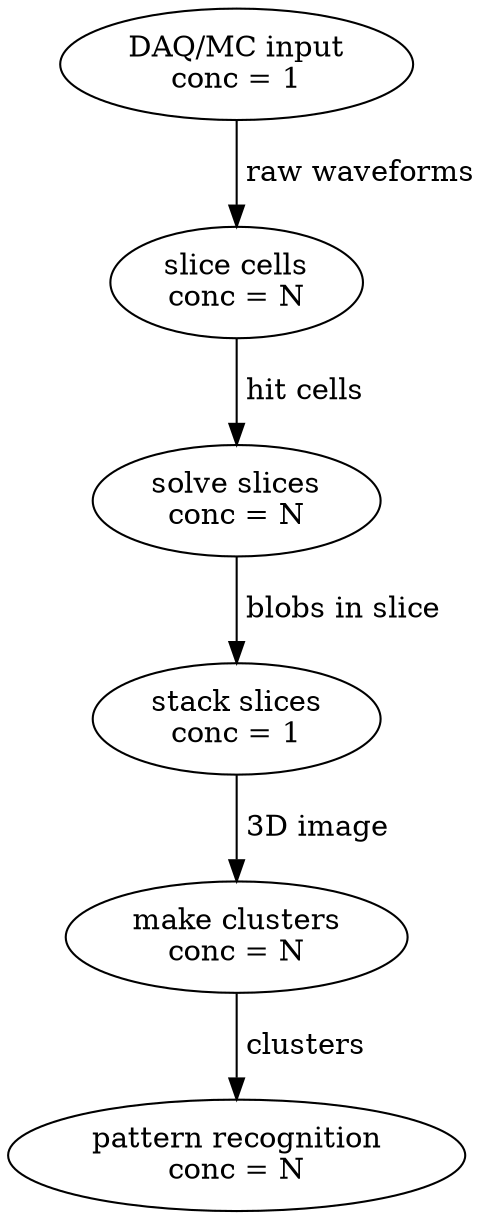 digraph "G" {
	daq[label="DAQ/MC input\nconc = 1"];
	alg0[label="slice cells\nconc = N"];
	alg1[label="solve slices\nconc = N"];
	solv[label="stack slices\nconc = 1"];
	alg2[label="make clusters\nconc = N"];
	alg3[label="pattern recognition\nconc = N"];

	daq->alg0[label=" raw waveforms"];
	alg0->alg1[label=" hit cells"];
	alg1->solv[label=" blobs in slice"];
	solv->alg2[label=" 3D image"];
	alg2->alg3[label=" clusters"];
	
}